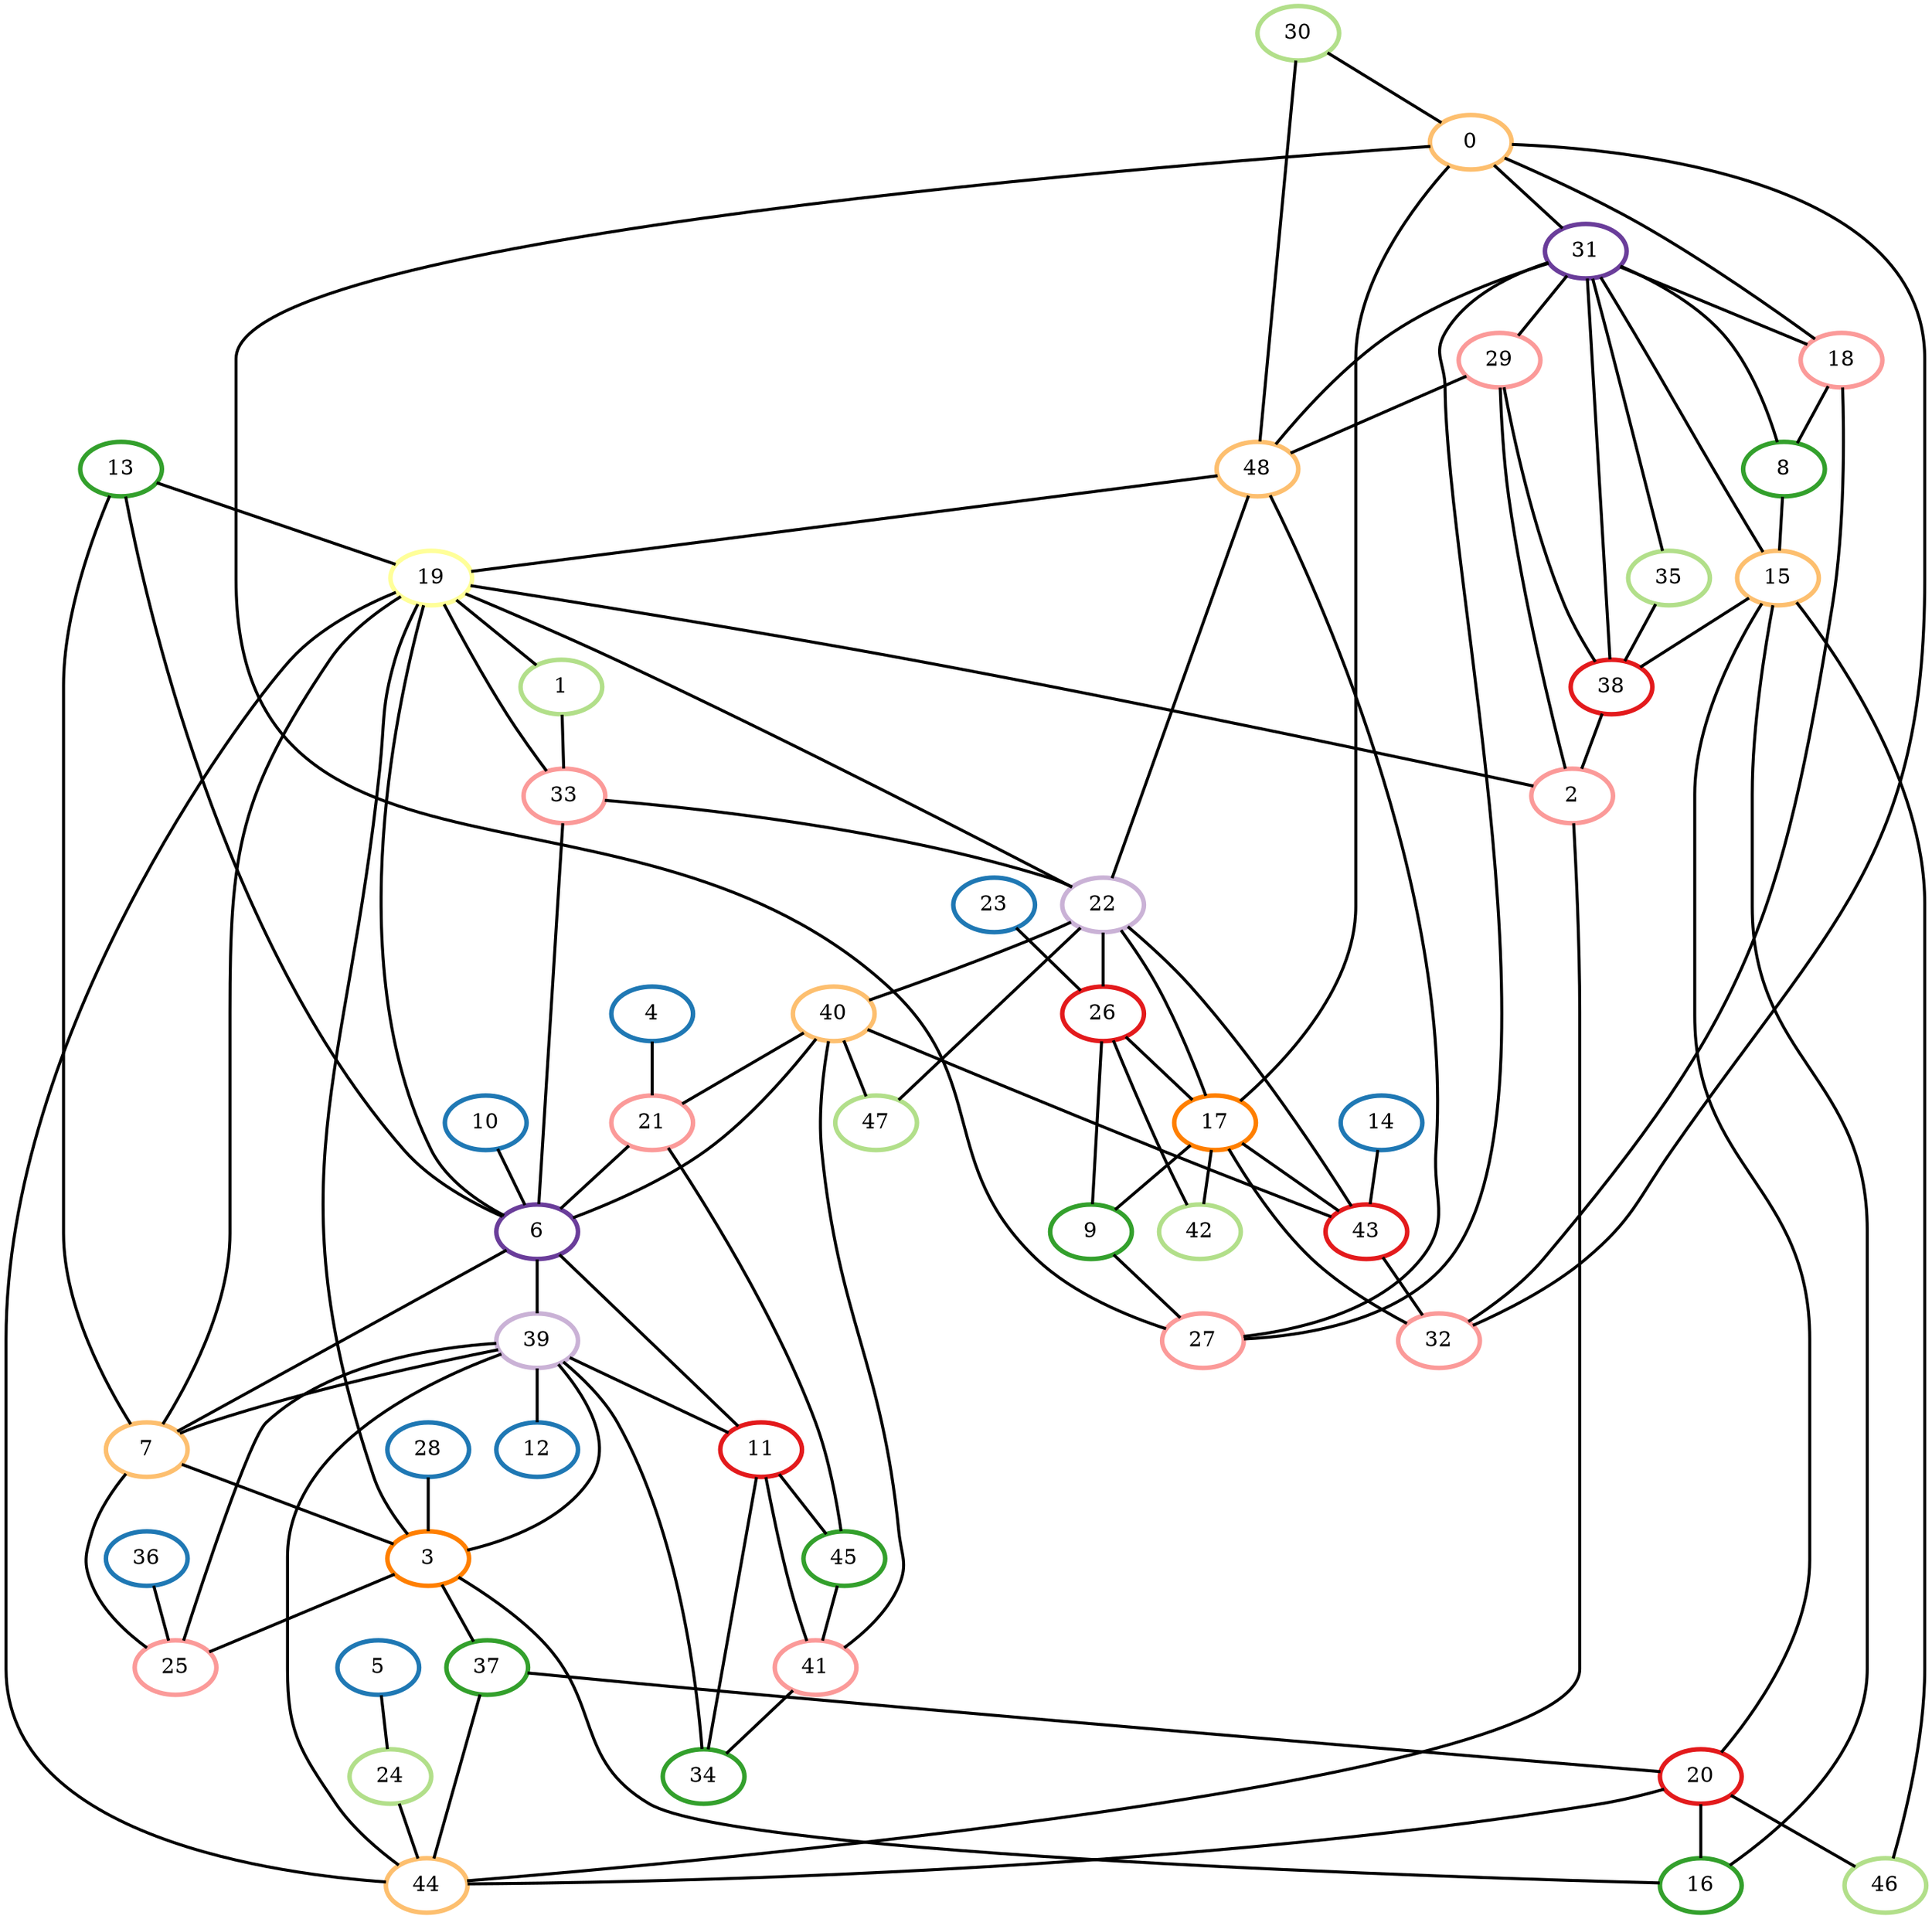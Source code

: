 graph G {
    0 [penwidth=3,color=7, colorscheme=paired12]
    1 [penwidth=3,color=3, colorscheme=paired12]
    2 [penwidth=3,color=5, colorscheme=paired12]
    3 [penwidth=3,color=8, colorscheme=paired12]
    4 [penwidth=3,color=2, colorscheme=paired12]
    5 [penwidth=3,color=2, colorscheme=paired12]
    6 [penwidth=3,color=10, colorscheme=paired12]
    7 [penwidth=3,color=7, colorscheme=paired12]
    8 [penwidth=3,color=4, colorscheme=paired12]
    9 [penwidth=3,color=4, colorscheme=paired12]
    10 [penwidth=3,color=2, colorscheme=paired12]
    11 [penwidth=3,color=6, colorscheme=paired12]
    12 [penwidth=3,color=2, colorscheme=paired12]
    13 [penwidth=3,color=4, colorscheme=paired12]
    14 [penwidth=3,color=2, colorscheme=paired12]
    15 [penwidth=3,color=7, colorscheme=paired12]
    16 [penwidth=3,color=4, colorscheme=paired12]
    17 [penwidth=3,color=8, colorscheme=paired12]
    18 [penwidth=3,color=5, colorscheme=paired12]
    19 [penwidth=3,color=11, colorscheme=paired12]
    20 [penwidth=3,color=6, colorscheme=paired12]
    21 [penwidth=3,color=5, colorscheme=paired12]
    22 [penwidth=3,color=9, colorscheme=paired12]
    23 [penwidth=3,color=2, colorscheme=paired12]
    24 [penwidth=3,color=3, colorscheme=paired12]
    25 [penwidth=3,color=5, colorscheme=paired12]
    26 [penwidth=3,color=6, colorscheme=paired12]
    27 [penwidth=3,color=5, colorscheme=paired12]
    28 [penwidth=3,color=2, colorscheme=paired12]
    29 [penwidth=3,color=5, colorscheme=paired12]
    30 [penwidth=3,color=3, colorscheme=paired12]
    31 [penwidth=3,color=10, colorscheme=paired12]
    32 [penwidth=3,color=5, colorscheme=paired12]
    33 [penwidth=3,color=5, colorscheme=paired12]
    34 [penwidth=3,color=4, colorscheme=paired12]
    35 [penwidth=3,color=3, colorscheme=paired12]
    36 [penwidth=3,color=2, colorscheme=paired12]
    37 [penwidth=3,color=4, colorscheme=paired12]
    38 [penwidth=3,color=6, colorscheme=paired12]
    39 [penwidth=3,color=9, colorscheme=paired12]
    40 [penwidth=3,color=7, colorscheme=paired12]
    41 [penwidth=3,color=5, colorscheme=paired12]
    42 [penwidth=3,color=3, colorscheme=paired12]
    43 [penwidth=3,color=6, colorscheme=paired12]
    44 [penwidth=3,color=7, colorscheme=paired12]
    45 [penwidth=3,color=4, colorscheme=paired12]
    46 [penwidth=3,color=3, colorscheme=paired12]
    47 [penwidth=3,color=3, colorscheme=paired12]
    48 [penwidth=3,color=7, colorscheme=paired12]

    15--38 [penwidth=2]
    29--2 [penwidth=2]
    15--16 [penwidth=2]
    3--37 [penwidth=2]
    6--33 [penwidth=2]
    15--20 [penwidth=2]
    41--11 [penwidth=2]
    47--22 [penwidth=2]
    19--7 [penwidth=2]
    19--1 [penwidth=2]
    7--3 [penwidth=2]
    19--2 [penwidth=2]
    33--19 [penwidth=2]
    1--33 [penwidth=2]
    27--0 [penwidth=2]
    35--38 [penwidth=2]
    4--21 [penwidth=2]
    40--41 [penwidth=2]
    40--6 [penwidth=2]
    14--43 [penwidth=2]
    6--11 [penwidth=2]
    39--34 [penwidth=2]
    40--43 [penwidth=2]
    21--6 [penwidth=2]
    2--44 [penwidth=2]
    48--27 [penwidth=2]
    17--43 [penwidth=2]
    38--2 [penwidth=2]
    27--31 [penwidth=2]
    30--0 [penwidth=2]
    41--34 [penwidth=2]
    31--48 [penwidth=2]
    3--19 [penwidth=2]
    0--31 [penwidth=2]
    26--17 [penwidth=2]
    17--32 [penwidth=2]
    30--48 [penwidth=2]
    3--39 [penwidth=2]
    20--46 [penwidth=2]
    39--7 [penwidth=2]
    26--9 [penwidth=2]
    19--6 [penwidth=2]
    10--6 [penwidth=2]
    17--0 [penwidth=2]
    31--18 [penwidth=2]
    22--48 [penwidth=2]
    18--0 [penwidth=2]
    40--47 [penwidth=2]
    3--16 [penwidth=2]
    26--42 [penwidth=2]
    15--46 [penwidth=2]
    18--8 [penwidth=2]
    7--6 [penwidth=2]
    5--24 [penwidth=2]
    25--39 [penwidth=2]
    40--21 [penwidth=2]
    11--45 [penwidth=2]
    34--11 [penwidth=2]
    31--15 [penwidth=2]
    3--25 [penwidth=2]
    24--44 [penwidth=2]
    9--27 [penwidth=2]
    33--22 [penwidth=2]
    36--25 [penwidth=2]
    13--6 [penwidth=2]
    20--16 [penwidth=2]
    39--12 [penwidth=2]
    23--26 [penwidth=2]
    21--45 [penwidth=2]
    0--32 [penwidth=2]
    37--44 [penwidth=2]
    13--7 [penwidth=2]
    22--40 [penwidth=2]
    31--29 [penwidth=2]
    45--41 [penwidth=2]
    8--15 [penwidth=2]
    18--32 [penwidth=2]
    17--22 [penwidth=2]
    39--11 [penwidth=2]
    7--25 [penwidth=2]
    31--38 [penwidth=2]
    20--44 [penwidth=2]
    48--19 [penwidth=2]
    43--32 [penwidth=2]
    31--35 [penwidth=2]
    13--19 [penwidth=2]
    29--48 [penwidth=2]
    37--20 [penwidth=2]
    8--31 [penwidth=2]
    19--44 [penwidth=2]
    22--26 [penwidth=2]
    39--44 [penwidth=2]
    17--42 [penwidth=2]
    43--22 [penwidth=2]
    17--9 [penwidth=2]
    6--39 [penwidth=2]
    19--22 [penwidth=2]
    29--38 [penwidth=2]
    28--3 [penwidth=2]
}